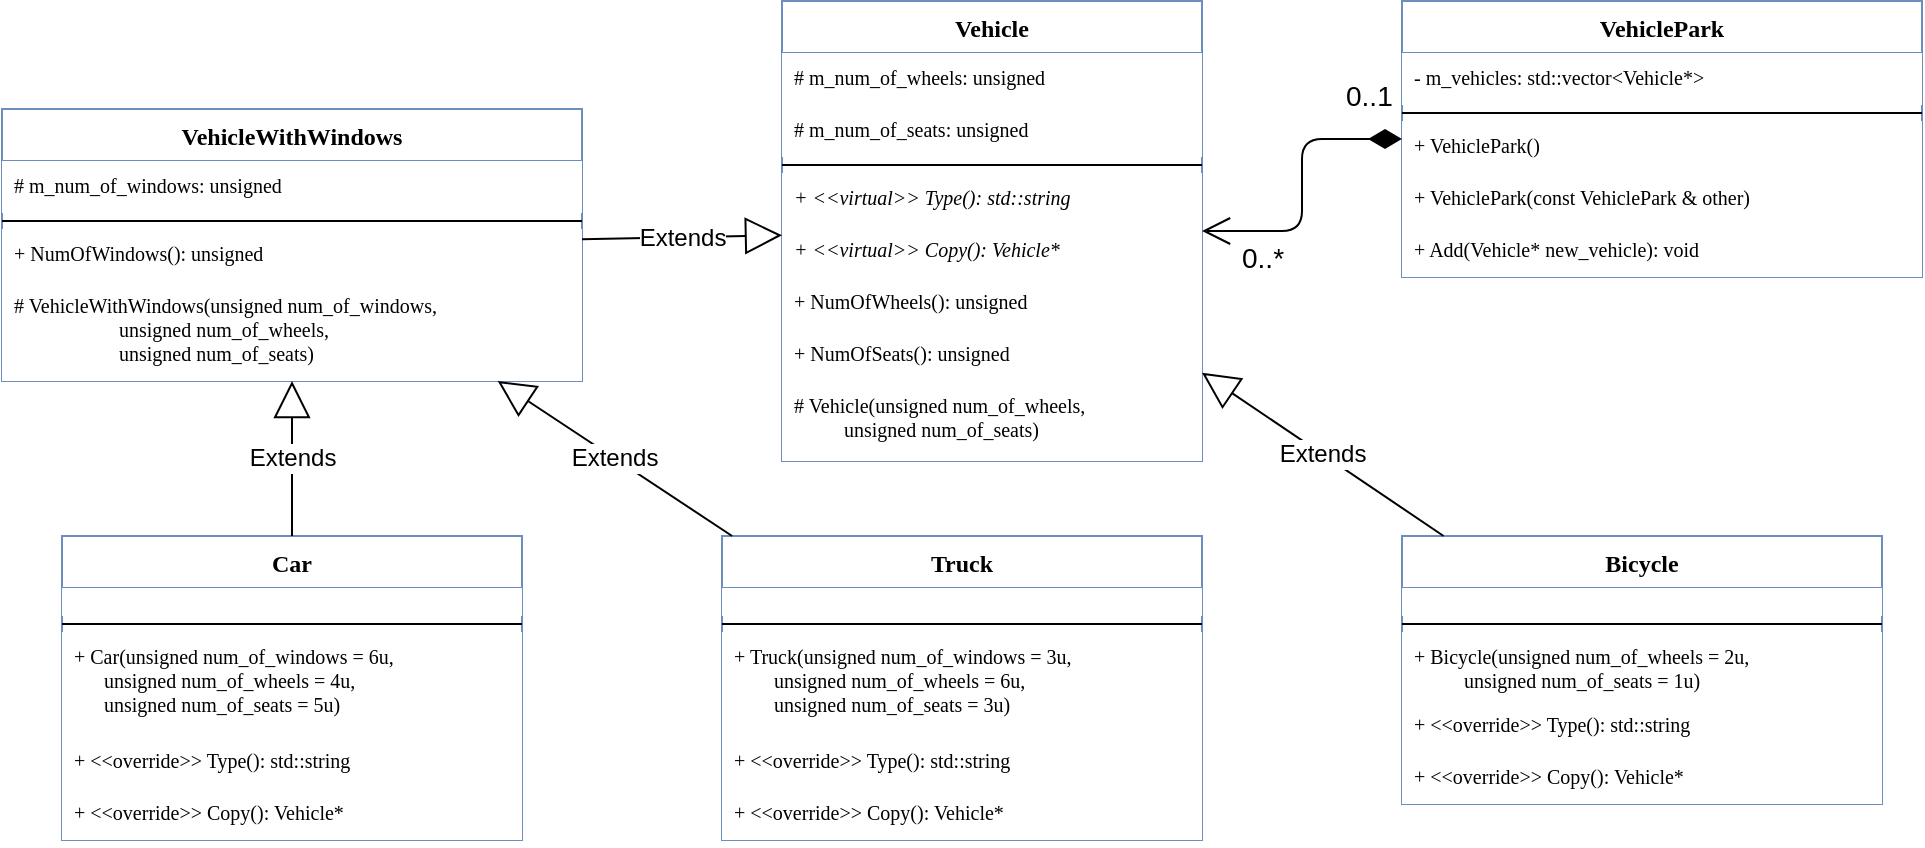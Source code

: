 <mxfile version="11.3.0" type="device" pages="1"><diagram name="Page-1" id="c4acf3e9-155e-7222-9cf6-157b1a14988f"><mxGraphModel dx="1936" dy="806" grid="1" gridSize="10" guides="1" tooltips="1" connect="1" arrows="1" fold="1" page="1" pageScale="1" pageWidth="850" pageHeight="1100" background="#ffffff" math="0" shadow="0"><root><mxCell id="0"/><mxCell id="1" parent="0"/><mxCell id="986zAejTsuj-X4xQN6oW-1" value="Vehicle" style="swimlane;fontStyle=1;align=center;verticalAlign=top;childLayout=stackLayout;horizontal=1;startSize=26;horizontalStack=0;resizeParent=1;resizeParentMax=0;resizeLast=0;collapsible=1;marginBottom=0;fontFamily=Lucida Console;fillColor=none;strokeColor=#6c8ebf;" parent="1" vertex="1"><mxGeometry x="120" y="67.5" width="210" height="230" as="geometry"/></mxCell><mxCell id="986zAejTsuj-X4xQN6oW-2" value="# m_num_of_wheels: unsigned" style="text;strokeColor=none;fillColor=#ffffff;align=left;verticalAlign=top;spacingLeft=4;spacingRight=4;overflow=hidden;rotatable=0;points=[[0,0.5],[1,0.5]];portConstraint=eastwest;fontFamily=Lucida Console;fontStyle=0;fontSize=10;" parent="986zAejTsuj-X4xQN6oW-1" vertex="1"><mxGeometry y="26" width="210" height="26" as="geometry"/></mxCell><mxCell id="986zAejTsuj-X4xQN6oW-5" value="# m_num_of_seats: unsigned" style="text;strokeColor=none;fillColor=#ffffff;align=left;verticalAlign=top;spacingLeft=4;spacingRight=4;overflow=hidden;rotatable=0;points=[[0,0.5],[1,0.5]];portConstraint=eastwest;fontFamily=Lucida Console;fontStyle=0;fontSize=10;" parent="986zAejTsuj-X4xQN6oW-1" vertex="1"><mxGeometry y="52" width="210" height="26" as="geometry"/></mxCell><mxCell id="986zAejTsuj-X4xQN6oW-3" value="" style="line;strokeWidth=1;fillColor=none;align=left;verticalAlign=middle;spacingTop=-1;spacingLeft=3;spacingRight=3;rotatable=0;labelPosition=right;points=[];portConstraint=eastwest;fontFamily=Lucida Console;fontSize=10;" parent="986zAejTsuj-X4xQN6oW-1" vertex="1"><mxGeometry y="78" width="210" height="8" as="geometry"/></mxCell><mxCell id="986zAejTsuj-X4xQN6oW-6" value="+ &lt;&lt;virtual&gt;&gt; Type(): std::string" style="text;strokeColor=none;fillColor=#ffffff;align=left;verticalAlign=top;spacingLeft=4;spacingRight=4;overflow=hidden;rotatable=0;points=[[0,0.5],[1,0.5]];portConstraint=eastwest;fontStyle=2;fontFamily=Lucida Console;fontSize=10;" parent="986zAejTsuj-X4xQN6oW-1" vertex="1"><mxGeometry y="86" width="210" height="26" as="geometry"/></mxCell><mxCell id="986zAejTsuj-X4xQN6oW-7" value="+ &lt;&lt;virtual&gt;&gt; Copy(): Vehicle*" style="text;strokeColor=none;fillColor=#ffffff;align=left;verticalAlign=top;spacingLeft=4;spacingRight=4;overflow=hidden;rotatable=0;points=[[0,0.5],[1,0.5]];portConstraint=eastwest;fontStyle=2;fontFamily=Lucida Console;fontSize=10;" parent="986zAejTsuj-X4xQN6oW-1" vertex="1"><mxGeometry y="112" width="210" height="26" as="geometry"/></mxCell><mxCell id="986zAejTsuj-X4xQN6oW-8" value="+ NumOfWheels(): unsigned" style="text;strokeColor=none;fillColor=#ffffff;align=left;verticalAlign=top;spacingLeft=4;spacingRight=4;overflow=hidden;rotatable=0;points=[[0,0.5],[1,0.5]];portConstraint=eastwest;fontFamily=Lucida Console;fontStyle=0;fontSize=10;" parent="986zAejTsuj-X4xQN6oW-1" vertex="1"><mxGeometry y="138" width="210" height="26" as="geometry"/></mxCell><mxCell id="986zAejTsuj-X4xQN6oW-9" value="+ NumOfSeats(): unsigned" style="text;strokeColor=none;fillColor=#ffffff;align=left;verticalAlign=top;spacingLeft=4;spacingRight=4;overflow=hidden;rotatable=0;points=[[0,0.5],[1,0.5]];portConstraint=eastwest;fontFamily=Lucida Console;fontStyle=0;fontSize=10;" parent="986zAejTsuj-X4xQN6oW-1" vertex="1"><mxGeometry y="164" width="210" height="26" as="geometry"/></mxCell><mxCell id="986zAejTsuj-X4xQN6oW-4" value="# Vehicle(unsigned num_of_wheels, &#10;          unsigned num_of_seats)" style="text;strokeColor=none;fillColor=#ffffff;align=left;verticalAlign=top;spacingLeft=4;spacingRight=4;overflow=hidden;rotatable=0;points=[[0,0.5],[1,0.5]];portConstraint=eastwest;fontFamily=Lucida Console;fontStyle=0;fontSize=10;" parent="986zAejTsuj-X4xQN6oW-1" vertex="1"><mxGeometry y="190" width="210" height="40" as="geometry"/></mxCell><mxCell id="986zAejTsuj-X4xQN6oW-11" value="Bicycle" style="swimlane;fontStyle=1;align=center;verticalAlign=top;childLayout=stackLayout;horizontal=1;startSize=26;horizontalStack=0;resizeParent=1;resizeParentMax=0;resizeLast=0;collapsible=1;marginBottom=0;fontFamily=Lucida Console;fillColor=none;strokeColor=#6c8ebf;" parent="1" vertex="1"><mxGeometry x="430" y="335" width="240" height="134" as="geometry"/></mxCell><mxCell id="986zAejTsuj-X4xQN6oW-29" value="" style="text;strokeColor=none;fillColor=#ffffff;align=left;verticalAlign=middle;spacingTop=-1;spacingLeft=4;spacingRight=4;rotatable=0;labelPosition=right;points=[];portConstraint=eastwest;fontFamily=Lucida Console;fontSize=10;" parent="986zAejTsuj-X4xQN6oW-11" vertex="1"><mxGeometry y="26" width="240" height="14" as="geometry"/></mxCell><mxCell id="986zAejTsuj-X4xQN6oW-14" value="" style="line;strokeWidth=1;fillColor=none;align=left;verticalAlign=middle;spacingTop=-1;spacingLeft=3;spacingRight=3;rotatable=0;labelPosition=right;points=[];portConstraint=eastwest;fontFamily=Lucida Console;fontSize=10;" parent="986zAejTsuj-X4xQN6oW-11" vertex="1"><mxGeometry y="40" width="240" height="8" as="geometry"/></mxCell><mxCell id="986zAejTsuj-X4xQN6oW-19" value="+ Bicycle(unsigned num_of_wheels = 2u, &#10;          unsigned num_of_seats = 1u)" style="text;strokeColor=none;fillColor=#ffffff;align=left;verticalAlign=top;spacingLeft=4;spacingRight=4;overflow=hidden;rotatable=0;points=[[0,0.5],[1,0.5]];portConstraint=eastwest;fontFamily=Lucida Console;fontSize=10;" parent="986zAejTsuj-X4xQN6oW-11" vertex="1"><mxGeometry y="48" width="240" height="34" as="geometry"/></mxCell><mxCell id="986zAejTsuj-X4xQN6oW-15" value="+ &lt;&lt;override&gt;&gt; Type(): std::string" style="text;strokeColor=none;fillColor=#ffffff;align=left;verticalAlign=top;spacingLeft=4;spacingRight=4;overflow=hidden;rotatable=0;points=[[0,0.5],[1,0.5]];portConstraint=eastwest;fontStyle=0;fontFamily=Lucida Console;fontSize=10;" parent="986zAejTsuj-X4xQN6oW-11" vertex="1"><mxGeometry y="82" width="240" height="26" as="geometry"/></mxCell><mxCell id="986zAejTsuj-X4xQN6oW-16" value="+ &lt;&lt;override&gt;&gt; Copy(): Vehicle*" style="text;strokeColor=none;fillColor=#ffffff;align=left;verticalAlign=top;spacingLeft=4;spacingRight=4;overflow=hidden;rotatable=0;points=[[0,0.5],[1,0.5]];portConstraint=eastwest;fontStyle=0;fontFamily=Lucida Console;fontSize=10;" parent="986zAejTsuj-X4xQN6oW-11" vertex="1"><mxGeometry y="108" width="240" height="26" as="geometry"/></mxCell><mxCell id="986zAejTsuj-X4xQN6oW-20" value="VehicleWithWindows" style="swimlane;fontStyle=1;align=center;verticalAlign=top;childLayout=stackLayout;horizontal=1;startSize=26;horizontalStack=0;resizeParent=1;resizeParentMax=0;resizeLast=0;collapsible=1;marginBottom=0;fontFamily=Lucida Console;fillColor=none;strokeColor=#6c8ebf;" parent="1" vertex="1"><mxGeometry x="-270" y="121.5" width="290" height="136" as="geometry"/></mxCell><mxCell id="986zAejTsuj-X4xQN6oW-27" value="# m_num_of_windows: unsigned" style="text;strokeColor=none;fillColor=#ffffff;align=left;verticalAlign=top;spacingLeft=4;spacingRight=4;overflow=hidden;rotatable=0;points=[[0,0.5],[1,0.5]];portConstraint=eastwest;fontFamily=Lucida Console;fontSize=10;" parent="986zAejTsuj-X4xQN6oW-20" vertex="1"><mxGeometry y="26" width="290" height="26" as="geometry"/></mxCell><mxCell id="986zAejTsuj-X4xQN6oW-23" value="" style="line;strokeWidth=1;fillColor=none;align=left;verticalAlign=middle;spacingTop=-1;spacingLeft=3;spacingRight=3;rotatable=0;labelPosition=right;points=[];portConstraint=eastwest;fontFamily=Lucida Console;fontSize=10;" parent="986zAejTsuj-X4xQN6oW-20" vertex="1"><mxGeometry y="52" width="290" height="8" as="geometry"/></mxCell><mxCell id="986zAejTsuj-X4xQN6oW-26" value="+ NumOfWindows(): unsigned" style="text;strokeColor=none;fillColor=#ffffff;align=left;verticalAlign=top;spacingLeft=4;spacingRight=4;overflow=hidden;rotatable=0;points=[[0,0.5],[1,0.5]];portConstraint=eastwest;fontFamily=Lucida Console;fontSize=10;" parent="986zAejTsuj-X4xQN6oW-20" vertex="1"><mxGeometry y="60" width="290" height="26" as="geometry"/></mxCell><mxCell id="986zAejTsuj-X4xQN6oW-28" value="# VehicleWithWindows(unsigned num_of_windows,&#10;                     unsigned num_of_wheels, &#10;                     unsigned num_of_seats)" style="text;strokeColor=none;fillColor=#ffffff;align=left;verticalAlign=top;spacingLeft=4;spacingRight=4;overflow=hidden;rotatable=0;points=[[0,0.5],[1,0.5]];portConstraint=eastwest;fontFamily=Lucida Console;fontSize=10;" parent="986zAejTsuj-X4xQN6oW-20" vertex="1"><mxGeometry y="86" width="290" height="50" as="geometry"/></mxCell><mxCell id="986zAejTsuj-X4xQN6oW-31" value="Car" style="swimlane;fontStyle=1;align=center;verticalAlign=top;childLayout=stackLayout;horizontal=1;startSize=26;horizontalStack=0;resizeParent=1;resizeParentMax=0;resizeLast=0;collapsible=1;marginBottom=0;fontFamily=Lucida Console;fontSize=12;fillColor=none;strokeColor=#6c8ebf;" parent="1" vertex="1"><mxGeometry x="-240" y="335" width="230" height="152" as="geometry"/></mxCell><mxCell id="986zAejTsuj-X4xQN6oW-32" value="" style="text;strokeColor=none;fillColor=#ffffff;align=left;verticalAlign=middle;spacingTop=-1;spacingLeft=4;spacingRight=4;rotatable=0;labelPosition=right;points=[];portConstraint=eastwest;fontFamily=Lucida Console;fontSize=10;" parent="986zAejTsuj-X4xQN6oW-31" vertex="1"><mxGeometry y="26" width="230" height="14" as="geometry"/></mxCell><mxCell id="986zAejTsuj-X4xQN6oW-33" value="" style="line;strokeWidth=1;fillColor=#ffffff;align=left;verticalAlign=middle;spacingTop=-1;spacingLeft=3;spacingRight=3;rotatable=0;labelPosition=right;points=[];portConstraint=eastwest;fontFamily=Lucida Console;fontSize=10;" parent="986zAejTsuj-X4xQN6oW-31" vertex="1"><mxGeometry y="40" width="230" height="8" as="geometry"/></mxCell><mxCell id="986zAejTsuj-X4xQN6oW-34" value="+ Car(unsigned num_of_windows = 6u,&#10;      unsigned num_of_wheels = 4u, &#10;      unsigned num_of_seats = 5u)" style="text;strokeColor=none;fillColor=#ffffff;align=left;verticalAlign=top;spacingLeft=4;spacingRight=4;overflow=hidden;rotatable=0;points=[[0,0.5],[1,0.5]];portConstraint=eastwest;fontFamily=Lucida Console;fontSize=10;" parent="986zAejTsuj-X4xQN6oW-31" vertex="1"><mxGeometry y="48" width="230" height="52" as="geometry"/></mxCell><mxCell id="986zAejTsuj-X4xQN6oW-35" value="+ &lt;&lt;override&gt;&gt; Type(): std::string" style="text;strokeColor=none;fillColor=#ffffff;align=left;verticalAlign=top;spacingLeft=4;spacingRight=4;overflow=hidden;rotatable=0;points=[[0,0.5],[1,0.5]];portConstraint=eastwest;fontStyle=0;fontFamily=Lucida Console;fontSize=10;" parent="986zAejTsuj-X4xQN6oW-31" vertex="1"><mxGeometry y="100" width="230" height="26" as="geometry"/></mxCell><mxCell id="986zAejTsuj-X4xQN6oW-36" value="+ &lt;&lt;override&gt;&gt; Copy(): Vehicle*" style="text;strokeColor=none;fillColor=#ffffff;align=left;verticalAlign=top;spacingLeft=4;spacingRight=4;overflow=hidden;rotatable=0;points=[[0,0.5],[1,0.5]];portConstraint=eastwest;fontStyle=0;fontFamily=Lucida Console;fontSize=10;" parent="986zAejTsuj-X4xQN6oW-31" vertex="1"><mxGeometry y="126" width="230" height="26" as="geometry"/></mxCell><mxCell id="986zAejTsuj-X4xQN6oW-37" value="Truck" style="swimlane;fontStyle=1;align=center;verticalAlign=top;childLayout=stackLayout;horizontal=1;startSize=26;horizontalStack=0;resizeParent=1;resizeParentMax=0;resizeLast=0;collapsible=1;marginBottom=0;fontFamily=Lucida Console;fontSize=12;fillColor=none;strokeColor=#6c8ebf;" parent="1" vertex="1"><mxGeometry x="90" y="335" width="240" height="152" as="geometry"/></mxCell><mxCell id="986zAejTsuj-X4xQN6oW-38" value="" style="text;strokeColor=none;fillColor=#ffffff;align=left;verticalAlign=middle;spacingTop=-1;spacingLeft=4;spacingRight=4;rotatable=0;labelPosition=right;points=[];portConstraint=eastwest;fontFamily=Lucida Console;fontSize=10;" parent="986zAejTsuj-X4xQN6oW-37" vertex="1"><mxGeometry y="26" width="240" height="14" as="geometry"/></mxCell><mxCell id="986zAejTsuj-X4xQN6oW-39" value="" style="line;strokeWidth=1;fillColor=none;align=left;verticalAlign=middle;spacingTop=-1;spacingLeft=3;spacingRight=3;rotatable=0;labelPosition=right;points=[];portConstraint=eastwest;fontFamily=Lucida Console;fontSize=10;" parent="986zAejTsuj-X4xQN6oW-37" vertex="1"><mxGeometry y="40" width="240" height="8" as="geometry"/></mxCell><mxCell id="986zAejTsuj-X4xQN6oW-40" value="+ Truck(unsigned num_of_windows = 3u,&#10;        unsigned num_of_wheels = 6u, &#10;        unsigned num_of_seats = 3u)" style="text;strokeColor=none;fillColor=#ffffff;align=left;verticalAlign=top;spacingLeft=4;spacingRight=4;overflow=hidden;rotatable=0;points=[[0,0.5],[1,0.5]];portConstraint=eastwest;fontFamily=Lucida Console;fontSize=10;" parent="986zAejTsuj-X4xQN6oW-37" vertex="1"><mxGeometry y="48" width="240" height="52" as="geometry"/></mxCell><mxCell id="986zAejTsuj-X4xQN6oW-41" value="+ &lt;&lt;override&gt;&gt; Type(): std::string" style="text;strokeColor=none;fillColor=#ffffff;align=left;verticalAlign=top;spacingLeft=4;spacingRight=4;overflow=hidden;rotatable=0;points=[[0,0.5],[1,0.5]];portConstraint=eastwest;fontStyle=0;fontFamily=Lucida Console;fontSize=10;" parent="986zAejTsuj-X4xQN6oW-37" vertex="1"><mxGeometry y="100" width="240" height="26" as="geometry"/></mxCell><mxCell id="986zAejTsuj-X4xQN6oW-42" value="+ &lt;&lt;override&gt;&gt; Copy(): Vehicle*" style="text;strokeColor=none;fillColor=#ffffff;align=left;verticalAlign=top;spacingLeft=4;spacingRight=4;overflow=hidden;rotatable=0;points=[[0,0.5],[1,0.5]];portConstraint=eastwest;fontStyle=0;fontFamily=Lucida Console;fontSize=10;" parent="986zAejTsuj-X4xQN6oW-37" vertex="1"><mxGeometry y="126" width="240" height="26" as="geometry"/></mxCell><mxCell id="986zAejTsuj-X4xQN6oW-43" value="VehiclePark" style="swimlane;fontStyle=1;align=center;verticalAlign=top;childLayout=stackLayout;horizontal=1;startSize=26;horizontalStack=0;resizeParent=1;resizeParentMax=0;resizeLast=0;collapsible=1;marginBottom=0;fontFamily=Lucida Console;fillColor=none;strokeColor=#6c8ebf;" parent="1" vertex="1"><mxGeometry x="430" y="67.5" width="260" height="138" as="geometry"/></mxCell><mxCell id="986zAejTsuj-X4xQN6oW-44" value="- m_vehicles: std::vector&lt;Vehicle*&gt;" style="text;strokeColor=none;fillColor=#ffffff;align=left;verticalAlign=top;spacingLeft=4;spacingRight=4;overflow=hidden;rotatable=0;points=[[0,0.5],[1,0.5]];portConstraint=eastwest;fontFamily=Lucida Console;fontSize=10;" parent="986zAejTsuj-X4xQN6oW-43" vertex="1"><mxGeometry y="26" width="260" height="26" as="geometry"/></mxCell><mxCell id="986zAejTsuj-X4xQN6oW-45" value="" style="line;strokeWidth=1;fillColor=none;align=left;verticalAlign=middle;spacingTop=-1;spacingLeft=3;spacingRight=3;rotatable=0;labelPosition=right;points=[];portConstraint=eastwest;fontFamily=Lucida Console;fontSize=10;" parent="986zAejTsuj-X4xQN6oW-43" vertex="1"><mxGeometry y="52" width="260" height="8" as="geometry"/></mxCell><mxCell id="986zAejTsuj-X4xQN6oW-46" value="+ VehiclePark()" style="text;strokeColor=none;fillColor=#ffffff;align=left;verticalAlign=top;spacingLeft=4;spacingRight=4;overflow=hidden;rotatable=0;points=[[0,0.5],[1,0.5]];portConstraint=eastwest;fontFamily=Lucida Console;fontSize=10;" parent="986zAejTsuj-X4xQN6oW-43" vertex="1"><mxGeometry y="60" width="260" height="26" as="geometry"/></mxCell><mxCell id="986zAejTsuj-X4xQN6oW-49" value="+ VehiclePark(const VehiclePark &amp; other)" style="text;strokeColor=none;fillColor=#ffffff;align=left;verticalAlign=top;spacingLeft=4;spacingRight=4;overflow=hidden;rotatable=0;points=[[0,0.5],[1,0.5]];portConstraint=eastwest;fontFamily=Lucida Console;fontSize=10;" parent="986zAejTsuj-X4xQN6oW-43" vertex="1"><mxGeometry y="86" width="260" height="26" as="geometry"/></mxCell><mxCell id="986zAejTsuj-X4xQN6oW-50" value="+ Add(Vehicle* new_vehicle): void" style="text;strokeColor=none;fillColor=#ffffff;align=left;verticalAlign=top;spacingLeft=4;spacingRight=4;overflow=hidden;rotatable=0;points=[[0,0.5],[1,0.5]];portConstraint=eastwest;fontFamily=Lucida Console;fontSize=10;" parent="986zAejTsuj-X4xQN6oW-43" vertex="1"><mxGeometry y="112" width="260" height="26" as="geometry"/></mxCell><mxCell id="986zAejTsuj-X4xQN6oW-51" value="&lt;font style=&quot;font-size: 14px&quot;&gt;0..1&lt;/font&gt;" style="endArrow=open;html=1;endSize=12;startArrow=diamondThin;startSize=14;startFill=1;edgeStyle=orthogonalEdgeStyle;align=left;verticalAlign=bottom;fontFamily=Helvetica;fontSize=12;" parent="1" source="986zAejTsuj-X4xQN6oW-43" target="986zAejTsuj-X4xQN6oW-1" edge="1"><mxGeometry x="-0.589" y="-11" relative="1" as="geometry"><mxPoint x="340" y="241.5" as="sourcePoint"/><mxPoint x="500" y="241.5" as="targetPoint"/><mxPoint as="offset"/></mxGeometry></mxCell><mxCell id="wuTwDJSGkSZGBLra0eEr-1" value="0..*" style="text;html=1;resizable=0;points=[];align=center;verticalAlign=middle;labelBackgroundColor=#ffffff;fontSize=14;" vertex="1" connectable="0" parent="986zAejTsuj-X4xQN6oW-51"><mxGeometry x="0.479" y="-2" relative="1" as="geometry"><mxPoint x="-8" y="15" as="offset"/></mxGeometry></mxCell><mxCell id="986zAejTsuj-X4xQN6oW-52" value="Extends" style="endArrow=block;endSize=16;endFill=0;html=1;fontFamily=Helvetica;fontSize=12;" parent="1" source="986zAejTsuj-X4xQN6oW-20" target="986zAejTsuj-X4xQN6oW-1" edge="1"><mxGeometry width="160" relative="1" as="geometry"><mxPoint x="90" y="706" as="sourcePoint"/><mxPoint x="250" y="706" as="targetPoint"/></mxGeometry></mxCell><mxCell id="986zAejTsuj-X4xQN6oW-53" value="Extends" style="endArrow=block;endSize=16;endFill=0;html=1;fontFamily=Helvetica;fontSize=12;" parent="1" target="986zAejTsuj-X4xQN6oW-1" edge="1" source="986zAejTsuj-X4xQN6oW-11"><mxGeometry width="160" relative="1" as="geometry"><mxPoint x="542.952" y="364.5" as="sourcePoint"/><mxPoint x="460.158" y="257.5" as="targetPoint"/></mxGeometry></mxCell><mxCell id="986zAejTsuj-X4xQN6oW-54" value="Extends" style="endArrow=block;endSize=16;endFill=0;html=1;fontFamily=Helvetica;fontSize=12;" parent="1" source="986zAejTsuj-X4xQN6oW-31" target="986zAejTsuj-X4xQN6oW-20" edge="1"><mxGeometry width="160" relative="1" as="geometry"><mxPoint x="606.452" y="484" as="sourcePoint"/><mxPoint x="393.5" y="362.103" as="targetPoint"/></mxGeometry></mxCell><mxCell id="986zAejTsuj-X4xQN6oW-55" value="Extends" style="endArrow=block;endSize=16;endFill=0;html=1;fontFamily=Helvetica;fontSize=12;" parent="1" source="986zAejTsuj-X4xQN6oW-37" target="986zAejTsuj-X4xQN6oW-20" edge="1"><mxGeometry width="160" relative="1" as="geometry"><mxPoint x="512.952" y="372" as="sourcePoint"/><mxPoint x="300" y="250.103" as="targetPoint"/></mxGeometry></mxCell></root></mxGraphModel></diagram></mxfile>